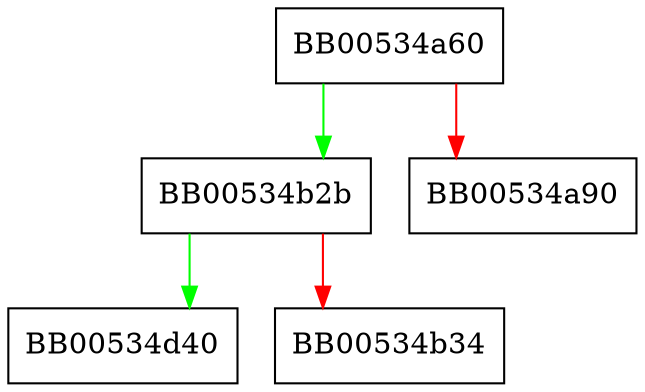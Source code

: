 digraph conn_state {
  node [shape="box"];
  graph [splines=ortho];
  BB00534a60 -> BB00534b2b [color="green"];
  BB00534a60 -> BB00534a90 [color="red"];
  BB00534b2b -> BB00534d40 [color="green"];
  BB00534b2b -> BB00534b34 [color="red"];
}